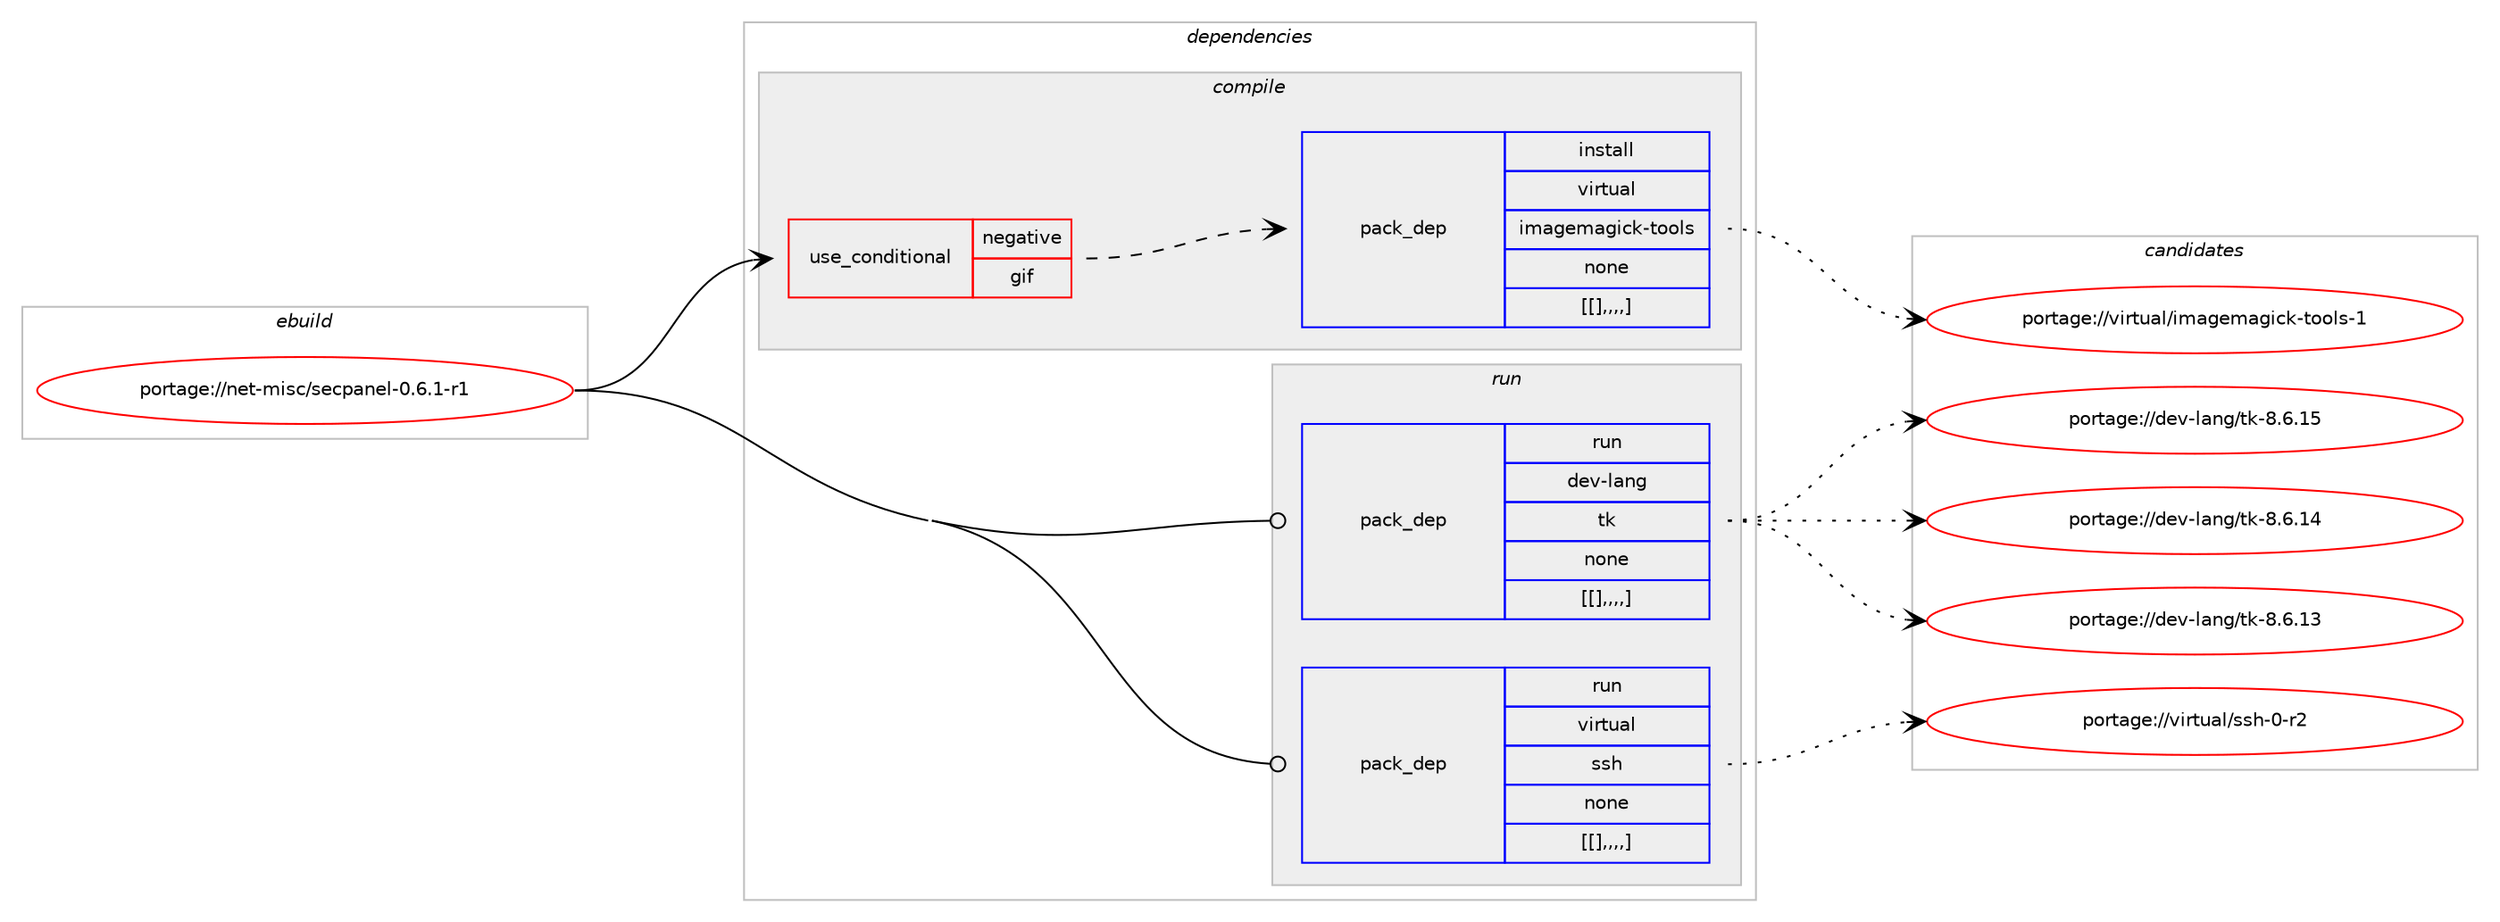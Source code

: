 digraph prolog {

# *************
# Graph options
# *************

newrank=true;
concentrate=true;
compound=true;
graph [rankdir=LR,fontname=Helvetica,fontsize=10,ranksep=1.5];#, ranksep=2.5, nodesep=0.2];
edge  [arrowhead=vee];
node  [fontname=Helvetica,fontsize=10];

# **********
# The ebuild
# **********

subgraph cluster_leftcol {
color=gray;
label=<<i>ebuild</i>>;
id [label="portage://net-misc/secpanel-0.6.1-r1", color=red, width=4, href="../net-misc/secpanel-0.6.1-r1.svg"];
}

# ****************
# The dependencies
# ****************

subgraph cluster_midcol {
color=gray;
label=<<i>dependencies</i>>;
subgraph cluster_compile {
fillcolor="#eeeeee";
style=filled;
label=<<i>compile</i>>;
subgraph cond111 {
dependency422 [label=<<TABLE BORDER="0" CELLBORDER="1" CELLSPACING="0" CELLPADDING="4"><TR><TD ROWSPAN="3" CELLPADDING="10">use_conditional</TD></TR><TR><TD>negative</TD></TR><TR><TD>gif</TD></TR></TABLE>>, shape=none, color=red];
subgraph pack308 {
dependency423 [label=<<TABLE BORDER="0" CELLBORDER="1" CELLSPACING="0" CELLPADDING="4" WIDTH="220"><TR><TD ROWSPAN="6" CELLPADDING="30">pack_dep</TD></TR><TR><TD WIDTH="110">install</TD></TR><TR><TD>virtual</TD></TR><TR><TD>imagemagick-tools</TD></TR><TR><TD>none</TD></TR><TR><TD>[[],,,,]</TD></TR></TABLE>>, shape=none, color=blue];
}
dependency422:e -> dependency423:w [weight=20,style="dashed",arrowhead="vee"];
}
id:e -> dependency422:w [weight=20,style="solid",arrowhead="vee"];
}
subgraph cluster_compileandrun {
fillcolor="#eeeeee";
style=filled;
label=<<i>compile and run</i>>;
}
subgraph cluster_run {
fillcolor="#eeeeee";
style=filled;
label=<<i>run</i>>;
subgraph pack309 {
dependency424 [label=<<TABLE BORDER="0" CELLBORDER="1" CELLSPACING="0" CELLPADDING="4" WIDTH="220"><TR><TD ROWSPAN="6" CELLPADDING="30">pack_dep</TD></TR><TR><TD WIDTH="110">run</TD></TR><TR><TD>dev-lang</TD></TR><TR><TD>tk</TD></TR><TR><TD>none</TD></TR><TR><TD>[[],,,,]</TD></TR></TABLE>>, shape=none, color=blue];
}
id:e -> dependency424:w [weight=20,style="solid",arrowhead="odot"];
subgraph pack310 {
dependency425 [label=<<TABLE BORDER="0" CELLBORDER="1" CELLSPACING="0" CELLPADDING="4" WIDTH="220"><TR><TD ROWSPAN="6" CELLPADDING="30">pack_dep</TD></TR><TR><TD WIDTH="110">run</TD></TR><TR><TD>virtual</TD></TR><TR><TD>ssh</TD></TR><TR><TD>none</TD></TR><TR><TD>[[],,,,]</TD></TR></TABLE>>, shape=none, color=blue];
}
id:e -> dependency425:w [weight=20,style="solid",arrowhead="odot"];
}
}

# **************
# The candidates
# **************

subgraph cluster_choices {
rank=same;
color=gray;
label=<<i>candidates</i>>;

subgraph choice308 {
color=black;
nodesep=1;
choice1181051141161179710847105109971031011099710310599107451161111111081154549 [label="portage://virtual/imagemagick-tools-1", color=red, width=4,href="../virtual/imagemagick-tools-1.svg"];
dependency423:e -> choice1181051141161179710847105109971031011099710310599107451161111111081154549:w [style=dotted,weight="100"];
}
subgraph choice309 {
color=black;
nodesep=1;
choice10010111845108971101034711610745564654464953 [label="portage://dev-lang/tk-8.6.15", color=red, width=4,href="../dev-lang/tk-8.6.15.svg"];
choice10010111845108971101034711610745564654464952 [label="portage://dev-lang/tk-8.6.14", color=red, width=4,href="../dev-lang/tk-8.6.14.svg"];
choice10010111845108971101034711610745564654464951 [label="portage://dev-lang/tk-8.6.13", color=red, width=4,href="../dev-lang/tk-8.6.13.svg"];
dependency424:e -> choice10010111845108971101034711610745564654464953:w [style=dotted,weight="100"];
dependency424:e -> choice10010111845108971101034711610745564654464952:w [style=dotted,weight="100"];
dependency424:e -> choice10010111845108971101034711610745564654464951:w [style=dotted,weight="100"];
}
subgraph choice310 {
color=black;
nodesep=1;
choice118105114116117971084711511510445484511450 [label="portage://virtual/ssh-0-r2", color=red, width=4,href="../virtual/ssh-0-r2.svg"];
dependency425:e -> choice118105114116117971084711511510445484511450:w [style=dotted,weight="100"];
}
}

}
